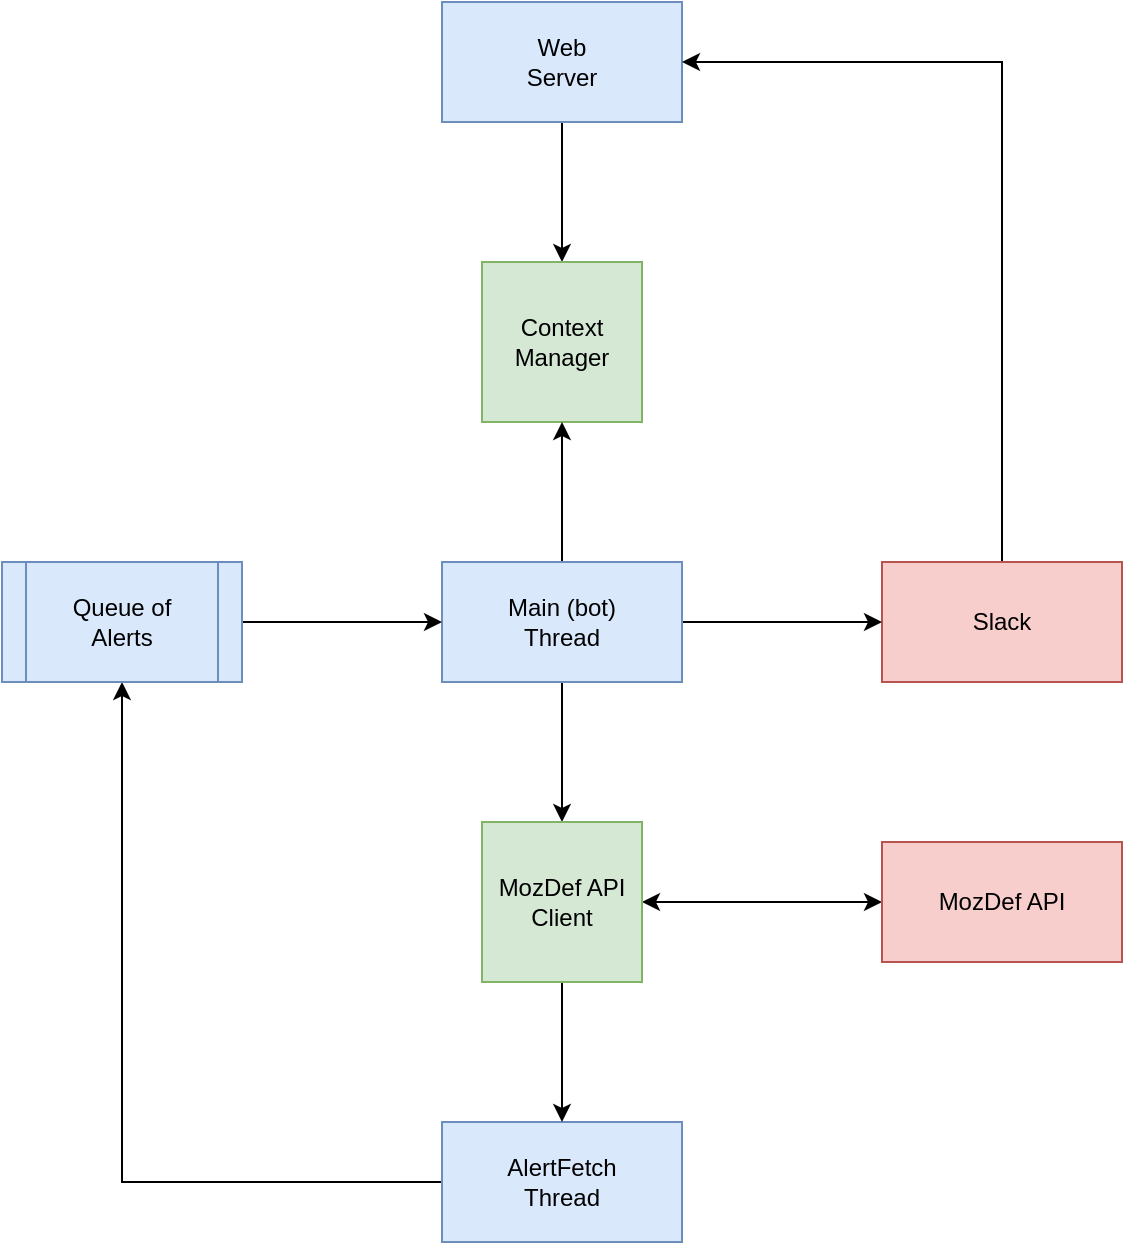 <mxfile pages="1" version="11.2.8" type="device"><diagram id="Z8QIblt9Lec6BijHuryi" name="Page-1"><mxGraphModel dx="911" dy="697" grid="1" gridSize="10" guides="1" tooltips="1" connect="1" arrows="1" fold="1" page="1" pageScale="1" pageWidth="850" pageHeight="1100" math="0" shadow="0"><root><mxCell id="0"/><mxCell id="1" parent="0"/><mxCell id="3EOPmUosLLrpyn-u7bZ1-8" style="edgeStyle=orthogonalEdgeStyle;rounded=0;orthogonalLoop=1;jettySize=auto;html=1;exitX=0;exitY=0.5;exitDx=0;exitDy=0;entryX=0;entryY=0.5;entryDx=0;entryDy=0;" parent="1" target="3EOPmUosLLrpyn-u7bZ1-3" edge="1"><mxGeometry relative="1" as="geometry"><Array as="points"><mxPoint x="40" y="350"/><mxPoint x="40" y="210"/></Array><mxPoint x="120" y="350" as="sourcePoint"/></mxGeometry></mxCell><mxCell id="ZMAvW4we7OwWJSTndsCB-20" style="edgeStyle=orthogonalEdgeStyle;rounded=0;orthogonalLoop=1;jettySize=auto;html=1;exitX=0;exitY=0.5;exitDx=0;exitDy=0;entryX=0.5;entryY=1;entryDx=0;entryDy=0;startArrow=none;startFill=0;" edge="1" parent="1" source="ZMAvW4we7OwWJSTndsCB-3" target="ZMAvW4we7OwWJSTndsCB-18"><mxGeometry relative="1" as="geometry"/></mxCell><mxCell id="ZMAvW4we7OwWJSTndsCB-3" value="AlertFetch&lt;br&gt;Thread" style="rounded=0;whiteSpace=wrap;html=1;fillColor=#dae8fc;strokeColor=#6c8ebf;" vertex="1" parent="1"><mxGeometry x="250" y="590" width="120" height="60" as="geometry"/></mxCell><mxCell id="ZMAvW4we7OwWJSTndsCB-23" style="edgeStyle=orthogonalEdgeStyle;rounded=0;orthogonalLoop=1;jettySize=auto;html=1;exitX=0.5;exitY=1;exitDx=0;exitDy=0;entryX=0.5;entryY=0;entryDx=0;entryDy=0;startArrow=none;startFill=0;" edge="1" parent="1" source="ZMAvW4we7OwWJSTndsCB-4" target="ZMAvW4we7OwWJSTndsCB-6"><mxGeometry relative="1" as="geometry"/></mxCell><mxCell id="ZMAvW4we7OwWJSTndsCB-4" value="Web&lt;br&gt;Server" style="rounded=0;whiteSpace=wrap;html=1;fillColor=#dae8fc;strokeColor=#6c8ebf;" vertex="1" parent="1"><mxGeometry x="250" y="30" width="120" height="60" as="geometry"/></mxCell><mxCell id="ZMAvW4we7OwWJSTndsCB-12" style="edgeStyle=orthogonalEdgeStyle;rounded=0;orthogonalLoop=1;jettySize=auto;html=1;exitX=0.5;exitY=0;exitDx=0;exitDy=0;entryX=1;entryY=0.5;entryDx=0;entryDy=0;startArrow=none;startFill=0;" edge="1" parent="1" source="ZMAvW4we7OwWJSTndsCB-5" target="ZMAvW4we7OwWJSTndsCB-4"><mxGeometry relative="1" as="geometry"/></mxCell><mxCell id="ZMAvW4we7OwWJSTndsCB-5" value="Slack" style="rounded=0;whiteSpace=wrap;html=1;fillColor=#f8cecc;strokeColor=#b85450;" vertex="1" parent="1"><mxGeometry x="470" y="310" width="120" height="60" as="geometry"/></mxCell><mxCell id="ZMAvW4we7OwWJSTndsCB-6" value="Context&lt;br&gt;Manager" style="rounded=0;whiteSpace=wrap;html=1;fillColor=#d5e8d4;strokeColor=#82b366;" vertex="1" parent="1"><mxGeometry x="270" y="160" width="80" height="80" as="geometry"/></mxCell><mxCell id="ZMAvW4we7OwWJSTndsCB-13" style="edgeStyle=orthogonalEdgeStyle;rounded=0;orthogonalLoop=1;jettySize=auto;html=1;exitX=1;exitY=0.5;exitDx=0;exitDy=0;entryX=0;entryY=0.5;entryDx=0;entryDy=0;startArrow=none;startFill=0;" edge="1" parent="1" source="ZMAvW4we7OwWJSTndsCB-7" target="ZMAvW4we7OwWJSTndsCB-5"><mxGeometry relative="1" as="geometry"/></mxCell><mxCell id="ZMAvW4we7OwWJSTndsCB-19" style="edgeStyle=orthogonalEdgeStyle;rounded=0;orthogonalLoop=1;jettySize=auto;html=1;exitX=0.5;exitY=1;exitDx=0;exitDy=0;startArrow=none;startFill=0;" edge="1" parent="1" source="ZMAvW4we7OwWJSTndsCB-7" target="ZMAvW4we7OwWJSTndsCB-8"><mxGeometry relative="1" as="geometry"/></mxCell><mxCell id="ZMAvW4we7OwWJSTndsCB-22" style="edgeStyle=orthogonalEdgeStyle;rounded=0;orthogonalLoop=1;jettySize=auto;html=1;exitX=0.5;exitY=0;exitDx=0;exitDy=0;entryX=0.5;entryY=1;entryDx=0;entryDy=0;startArrow=none;startFill=0;" edge="1" parent="1" source="ZMAvW4we7OwWJSTndsCB-7" target="ZMAvW4we7OwWJSTndsCB-6"><mxGeometry relative="1" as="geometry"/></mxCell><mxCell id="ZMAvW4we7OwWJSTndsCB-7" value="Main (bot)&lt;br&gt;Thread" style="rounded=0;whiteSpace=wrap;html=1;fillColor=#dae8fc;strokeColor=#6c8ebf;" vertex="1" parent="1"><mxGeometry x="250" y="310" width="120" height="60" as="geometry"/></mxCell><mxCell id="ZMAvW4we7OwWJSTndsCB-15" style="edgeStyle=orthogonalEdgeStyle;rounded=0;orthogonalLoop=1;jettySize=auto;html=1;exitX=1;exitY=0.5;exitDx=0;exitDy=0;entryX=0;entryY=0.5;entryDx=0;entryDy=0;startArrow=classic;startFill=1;" edge="1" parent="1" source="ZMAvW4we7OwWJSTndsCB-8" target="ZMAvW4we7OwWJSTndsCB-9"><mxGeometry relative="1" as="geometry"/></mxCell><mxCell id="ZMAvW4we7OwWJSTndsCB-17" style="edgeStyle=orthogonalEdgeStyle;rounded=0;orthogonalLoop=1;jettySize=auto;html=1;exitX=0.5;exitY=1;exitDx=0;exitDy=0;startArrow=none;startFill=0;" edge="1" parent="1" source="ZMAvW4we7OwWJSTndsCB-8" target="ZMAvW4we7OwWJSTndsCB-3"><mxGeometry relative="1" as="geometry"/></mxCell><mxCell id="ZMAvW4we7OwWJSTndsCB-8" value="MozDef API&lt;br&gt;Client" style="rounded=0;whiteSpace=wrap;html=1;fillColor=#d5e8d4;strokeColor=#82b366;" vertex="1" parent="1"><mxGeometry x="270" y="440" width="80" height="80" as="geometry"/></mxCell><mxCell id="ZMAvW4we7OwWJSTndsCB-9" value="MozDef API" style="rounded=0;whiteSpace=wrap;html=1;fillColor=#f8cecc;strokeColor=#b85450;" vertex="1" parent="1"><mxGeometry x="470" y="450" width="120" height="60" as="geometry"/></mxCell><mxCell id="ZMAvW4we7OwWJSTndsCB-21" style="edgeStyle=orthogonalEdgeStyle;rounded=0;orthogonalLoop=1;jettySize=auto;html=1;exitX=1;exitY=0.5;exitDx=0;exitDy=0;entryX=0;entryY=0.5;entryDx=0;entryDy=0;startArrow=none;startFill=0;" edge="1" parent="1" source="ZMAvW4we7OwWJSTndsCB-18" target="ZMAvW4we7OwWJSTndsCB-7"><mxGeometry relative="1" as="geometry"/></mxCell><mxCell id="ZMAvW4we7OwWJSTndsCB-18" value="Queue of&lt;br&gt;Alerts" style="shape=process;whiteSpace=wrap;html=1;backgroundOutline=1;fillColor=#dae8fc;strokeColor=#6c8ebf;" vertex="1" parent="1"><mxGeometry x="30" y="310" width="120" height="60" as="geometry"/></mxCell></root></mxGraphModel></diagram></mxfile>